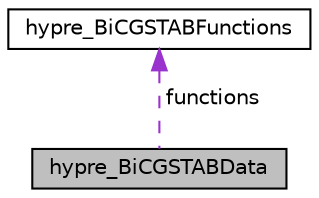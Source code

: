 digraph "hypre_BiCGSTABData"
{
 // LATEX_PDF_SIZE
  edge [fontname="Helvetica",fontsize="10",labelfontname="Helvetica",labelfontsize="10"];
  node [fontname="Helvetica",fontsize="10",shape=record];
  Node1 [label="hypre_BiCGSTABData",height=0.2,width=0.4,color="black", fillcolor="grey75", style="filled", fontcolor="black",tooltip=" "];
  Node2 -> Node1 [dir="back",color="darkorchid3",fontsize="10",style="dashed",label=" functions" ,fontname="Helvetica"];
  Node2 [label="hypre_BiCGSTABFunctions",height=0.2,width=0.4,color="black", fillcolor="white", style="filled",URL="$structhypre___bi_c_g_s_t_a_b_functions.html",tooltip=" "];
}
